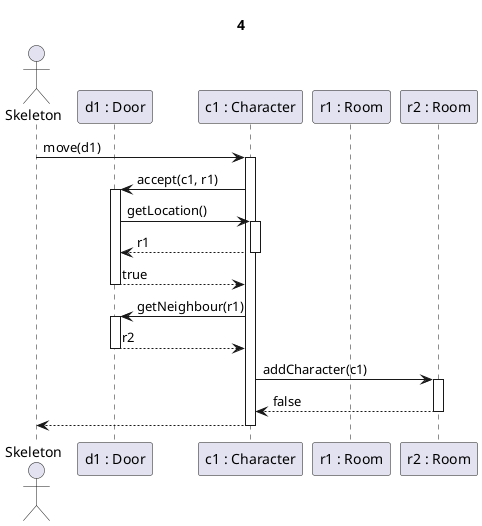@startuml egyiranyu_ajto + sikertelen lépés

Title 4

actor Skeleton as sk
participant "d1 : Door" as d
participant "c1 : Character" as c
participant "r1 : Room" as r1
participant "r2 : Room" as r2

sk -> c ++: move(d1)

c->d ++: accept(c1, r1)
d->c ++: getLocation()
c-->d --: r1
d-->c --: true

c -> d ++: getNeighbour(r1)

d-->c --: r2

c->r2 ++: addCharacter(c1)
return false

c-->sk --:

@enduml